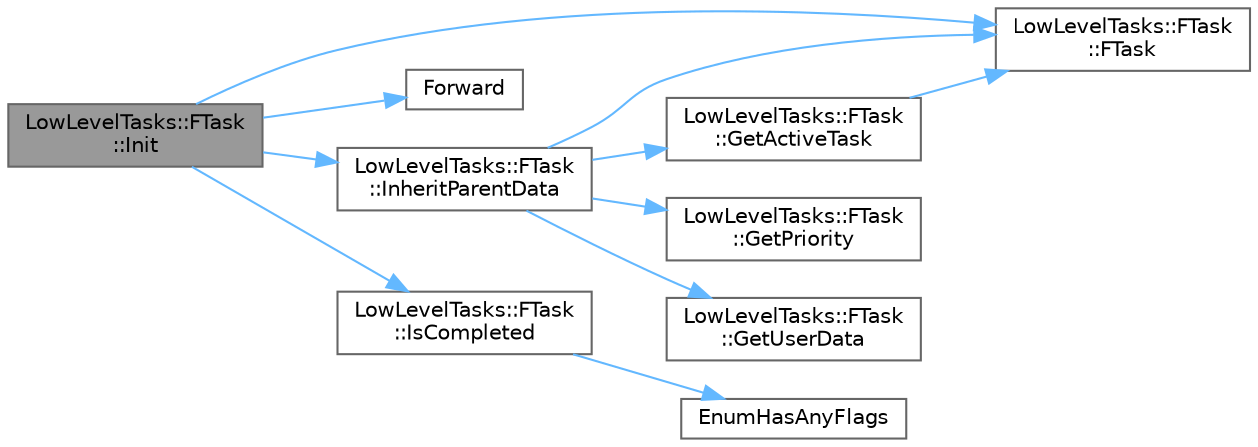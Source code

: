 digraph "LowLevelTasks::FTask::Init"
{
 // INTERACTIVE_SVG=YES
 // LATEX_PDF_SIZE
  bgcolor="transparent";
  edge [fontname=Helvetica,fontsize=10,labelfontname=Helvetica,labelfontsize=10];
  node [fontname=Helvetica,fontsize=10,shape=box,height=0.2,width=0.4];
  rankdir="LR";
  Node1 [id="Node000001",label="LowLevelTasks::FTask\l::Init",height=0.2,width=0.4,color="gray40", fillcolor="grey60", style="filled", fontcolor="black",tooltip=" "];
  Node1 -> Node2 [id="edge1_Node000001_Node000002",color="steelblue1",style="solid",tooltip=" "];
  Node2 [id="Node000002",label="LowLevelTasks::FTask\l::FTask",height=0.2,width=0.4,color="grey40", fillcolor="white", style="filled",URL="$d4/d0f/classLowLevelTasks_1_1FTask.html#a56e88e33d8af0f1908b1ad68bb27b842",tooltip=" "];
  Node1 -> Node3 [id="edge2_Node000001_Node000003",color="steelblue1",style="solid",tooltip=" "];
  Node3 [id="Node000003",label="Forward",height=0.2,width=0.4,color="grey40", fillcolor="white", style="filled",URL="$d4/d24/UnrealTemplate_8h.html#a68f280c1d561a8899a1e9e3ea8405d00",tooltip="Forward will cast a reference to an rvalue reference."];
  Node1 -> Node4 [id="edge3_Node000001_Node000004",color="steelblue1",style="solid",tooltip=" "];
  Node4 [id="Node000004",label="LowLevelTasks::FTask\l::InheritParentData",height=0.2,width=0.4,color="grey40", fillcolor="white", style="filled",URL="$d4/d0f/classLowLevelTasks_1_1FTask.html#aadacb4f776573184c92a68c0eef85d09",tooltip=" "];
  Node4 -> Node2 [id="edge4_Node000004_Node000002",color="steelblue1",style="solid",tooltip=" "];
  Node4 -> Node5 [id="edge5_Node000004_Node000005",color="steelblue1",style="solid",tooltip=" "];
  Node5 [id="Node000005",label="LowLevelTasks::FTask\l::GetActiveTask",height=0.2,width=0.4,color="grey40", fillcolor="white", style="filled",URL="$d4/d0f/classLowLevelTasks_1_1FTask.html#ae9cc6ca1f962be323f3207929a94295d",tooltip=" "];
  Node5 -> Node2 [id="edge6_Node000005_Node000002",color="steelblue1",style="solid",tooltip=" "];
  Node4 -> Node6 [id="edge7_Node000004_Node000006",color="steelblue1",style="solid",tooltip=" "];
  Node6 [id="Node000006",label="LowLevelTasks::FTask\l::GetPriority",height=0.2,width=0.4,color="grey40", fillcolor="white", style="filled",URL="$d4/d0f/classLowLevelTasks_1_1FTask.html#aa1bd2878c71e5245ef417b7764ce21dc",tooltip=" "];
  Node4 -> Node7 [id="edge8_Node000004_Node000007",color="steelblue1",style="solid",tooltip=" "];
  Node7 [id="Node000007",label="LowLevelTasks::FTask\l::GetUserData",height=0.2,width=0.4,color="grey40", fillcolor="white", style="filled",URL="$d4/d0f/classLowLevelTasks_1_1FTask.html#a17df0dc7d41e8c3e4ae56b798d734901",tooltip=" "];
  Node1 -> Node8 [id="edge9_Node000001_Node000008",color="steelblue1",style="solid",tooltip=" "];
  Node8 [id="Node000008",label="LowLevelTasks::FTask\l::IsCompleted",height=0.2,width=0.4,color="grey40", fillcolor="white", style="filled",URL="$d4/d0f/classLowLevelTasks_1_1FTask.html#aa111e1130b46814f6fd34eab66881503",tooltip=" "];
  Node8 -> Node9 [id="edge10_Node000008_Node000009",color="steelblue1",style="solid",tooltip=" "];
  Node9 [id="Node000009",label="EnumHasAnyFlags",height=0.2,width=0.4,color="grey40", fillcolor="white", style="filled",URL="$d8/de7/EnumClassFlags_8h.html#a584482cc5c314e3e8ea8d24c7adf9f6e",tooltip=" "];
}

